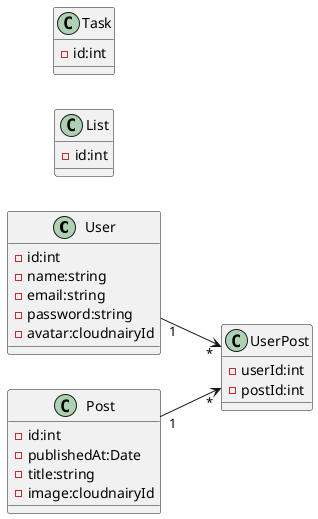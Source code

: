 @startuml 
left to right direction
class User{
    -id:int
    -name:string
    -email:string
    -password:string
    -avatar:cloudnairyId
}
class Post{
    -id:int
    -publishedAt:Date
    -title:string
    -image:cloudnairyId
}
class UserPost{
    -userId:int
    -postId:int

} 

class List {
    -id:int
}
class Task{
    -id:int
}



User "1" --> "*" UserPost
Post "1" --> "*" UserPost

@enduml